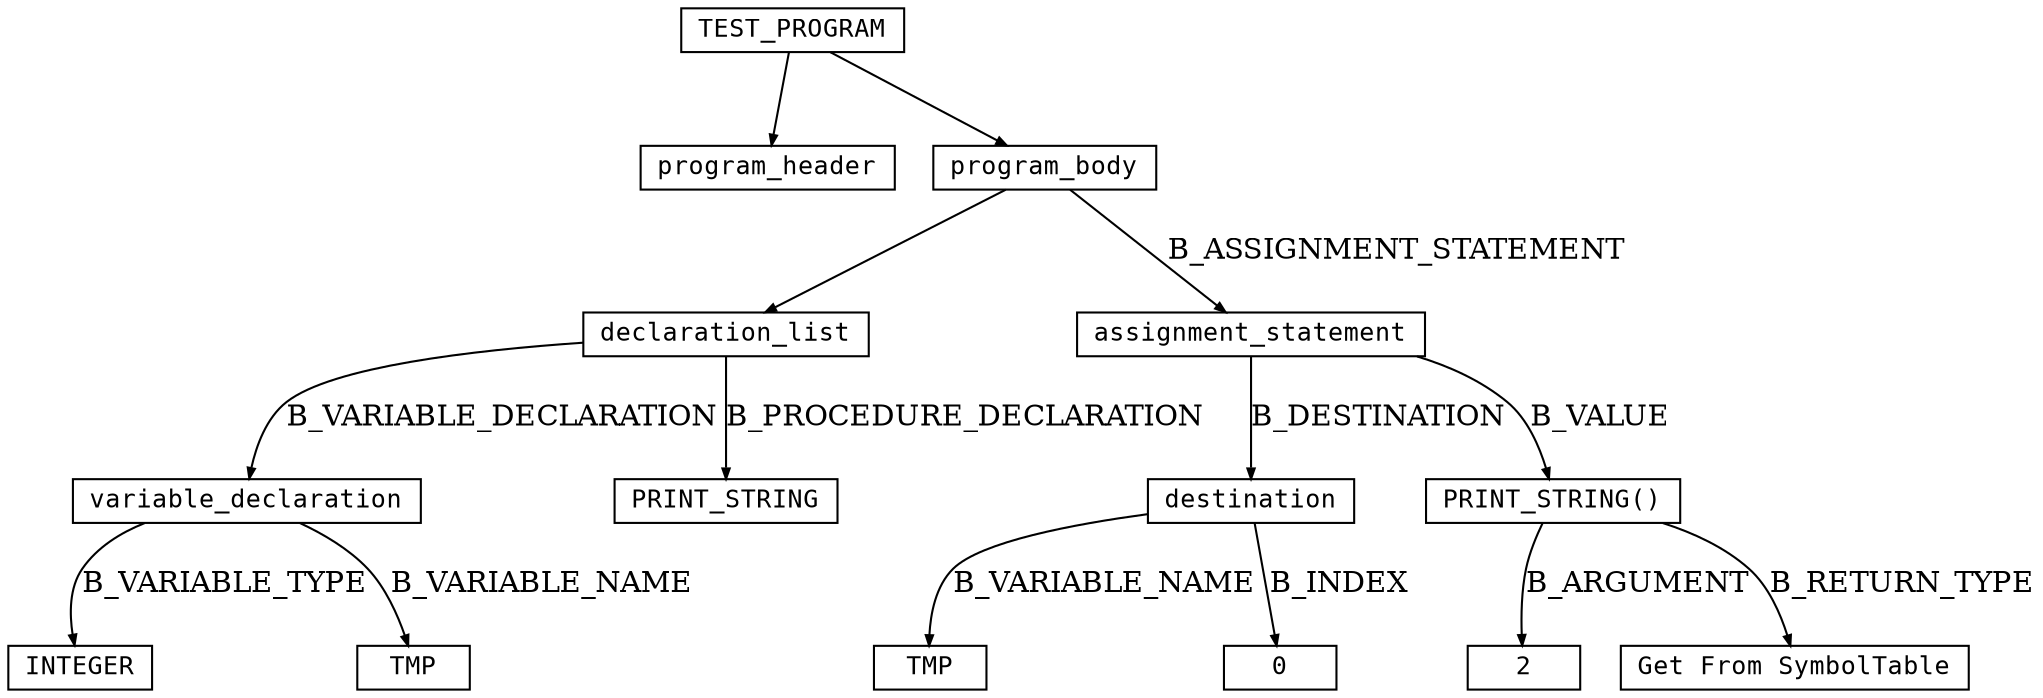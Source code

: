 digraph parsetree {
  node [shape=box, fontsize=12, fontname="Courier", height=.1];
  ranksep=.6;
  edge [arrowsize=.5]
  node1 [label="TEST_PROGRAM"]
  node2 [label="program_header"]
  node1 -> node2 [ label= "" ];
  node3 [label="program_body"]
  node1 -> node3 [ label= "" ];
  node4 [label="declaration_list"]
  node3 -> node4 [ label= "" ];
  node5 [label="assignment_statement"]
  node3 -> node5 [ label= "B_ASSIGNMENT_STATEMENT" ];
  node6 [label="variable_declaration"]
  node4 -> node6 [ label= "B_VARIABLE_DECLARATION" ];
  node7 [label="PRINT_STRING"]
  node4 -> node7 [ label= "B_PROCEDURE_DECLARATION" ];
  node8 [label="destination"]
  node5 -> node8 [ label= "B_DESTINATION" ];
  node9 [label="PRINT_STRING()"]
  node5 -> node9 [ label= "B_VALUE" ];
  node10 [label="INTEGER"]
  node6 -> node10 [ label= "B_VARIABLE_TYPE" ];
  node11 [label="TMP"]
  node6 -> node11 [ label= "B_VARIABLE_NAME" ];
  node12 [label="TMP"]
  node8 -> node12 [ label= "B_VARIABLE_NAME" ];
  node13 [label="0"]
  node8 -> node13 [ label= "B_INDEX" ];
  node14 [label="2"]
  node9 -> node14 [ label= "B_ARGUMENT" ];
  node15 [label="Get From SymbolTable"]
  node9 -> node15 [ label= "B_RETURN_TYPE" ];
}
